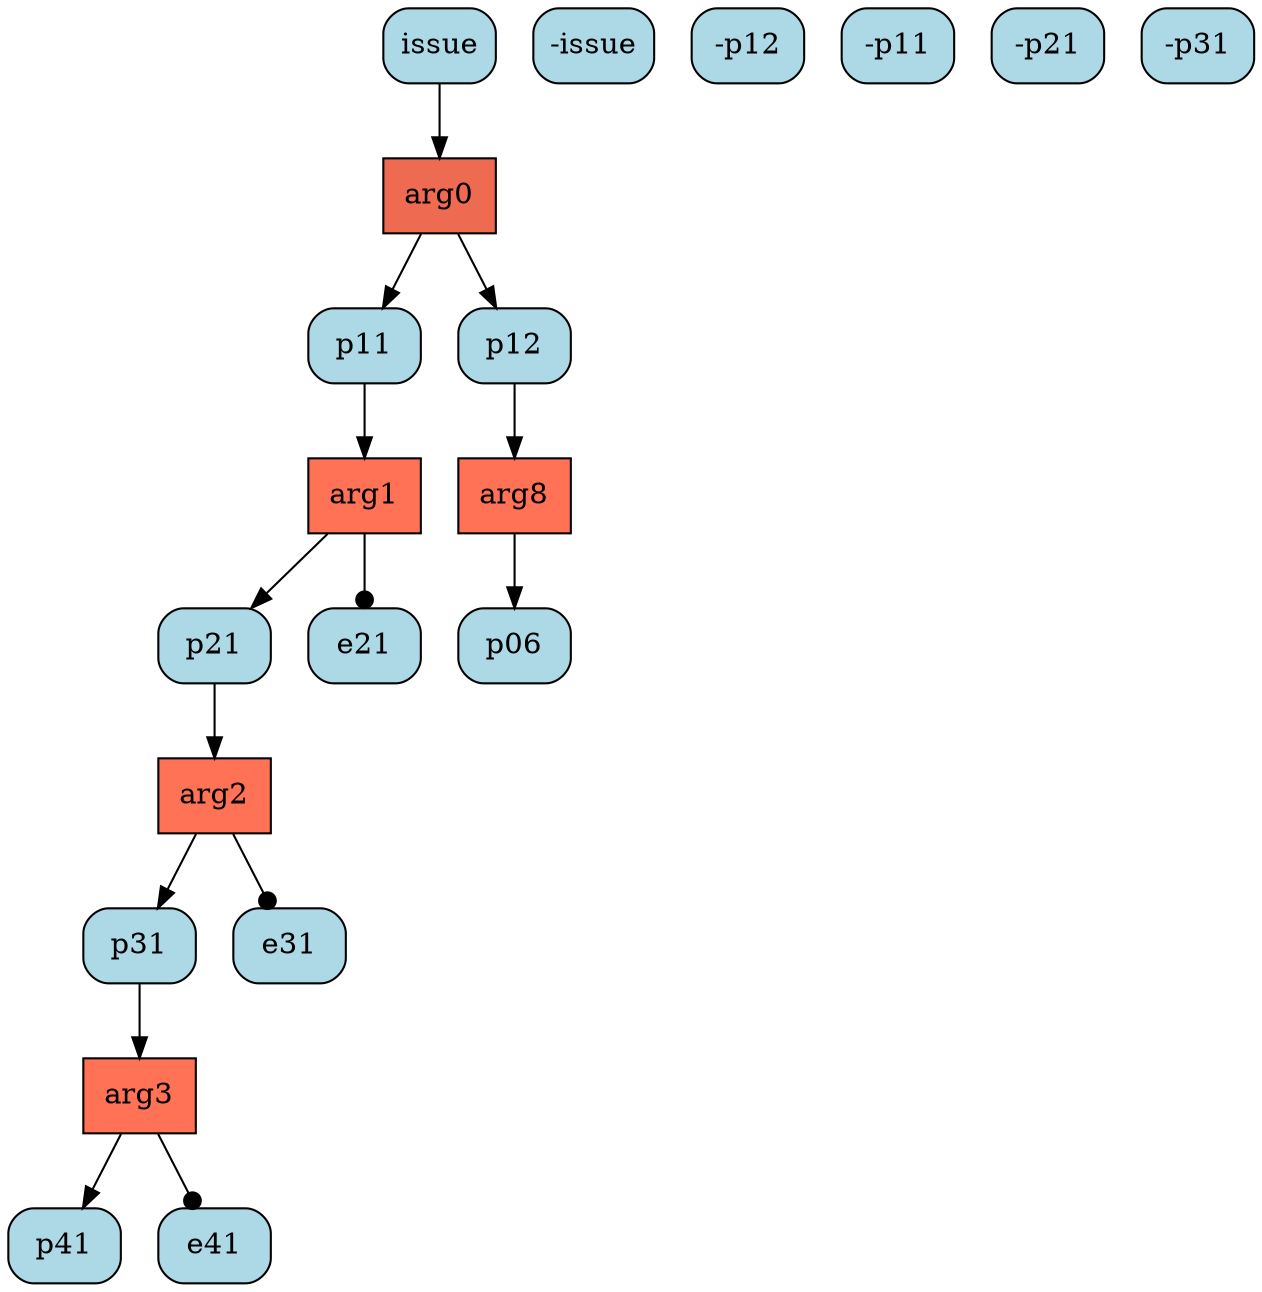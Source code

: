 digraph G{ 
"arg0" [color="black", fillcolor="coral2",fixedsize=false, shape=box, style="filled"]; 
"issue" [color="black", fillcolor="lightblue", fixedsize=false,  shape="box", style="rounded,filled"]; 
"-issue" [color="black", fillcolor="lightblue", fixedsize=false,  shape="box", style="rounded,filled"]; 
"p11" [color="black", fillcolor="lightblue", fixedsize=false,  shape="box", style="rounded,filled"]; 
"p12" [color="black", fillcolor="lightblue", fixedsize=false,  shape="box", style="rounded,filled"]; 
"arg8" [color="black", fillcolor="coral1",fixedsize=false, shape=box, style="filled"]; 
"-p12" [color="black", fillcolor="lightblue", fixedsize=false,  shape="box", style="rounded,filled"]; 
"p06" [color="black", fillcolor="lightblue", fixedsize=false,  shape="box", style="rounded,filled"]; 
"arg1" [color="black", fillcolor="coral1",fixedsize=false, shape=box, style="filled"]; 
"-p11" [color="black", fillcolor="lightblue", fixedsize=false,  shape="box", style="rounded,filled"]; 
"p21" [color="black", fillcolor="lightblue", fixedsize=false,  shape="box", style="rounded,filled"]; 
"e21" [color="black", fillcolor="lightblue", fixedsize=false,  shape="box", style="rounded,filled"]; 
"arg2" [color="black", fillcolor="coral1",fixedsize=false, shape=box, style="filled"]; 
"-p21" [color="black", fillcolor="lightblue", fixedsize=false,  shape="box", style="rounded,filled"]; 
"p31" [color="black", fillcolor="lightblue", fixedsize=false,  shape="box", style="rounded,filled"]; 
"e31" [color="black", fillcolor="lightblue", fixedsize=false,  shape="box", style="rounded,filled"]; 
"arg3" [color="black", fillcolor="coral1",fixedsize=false, shape=box, style="filled"]; 
"-p31" [color="black", fillcolor="lightblue", fixedsize=false,  shape="box", style="rounded,filled"]; 
"p41" [color="black", fillcolor="lightblue", fixedsize=false,  shape="box", style="rounded,filled"]; 
"e41" [color="black", fillcolor="lightblue", fixedsize=false,  shape="box", style="rounded,filled"]; 
"issue" -> "arg0" ; 
"arg0" -> "p11" ; 
"arg0" -> "p12" ; 
"p12" -> "arg8" ; 
"arg8" -> "p06" ; 
"p11" -> "arg1" ; 
"arg1" -> "p21" ; 
"arg1" -> "e21" [arrowhead=dot] ; 
"p21" -> "arg2" ; 
"arg2" -> "p31" ; 
"arg2" -> "e31" [arrowhead=dot] ; 
"p31" -> "arg3" ; 
"arg3" -> "p41" ; 
"arg3" -> "e41" [arrowhead=dot] ; 
}
